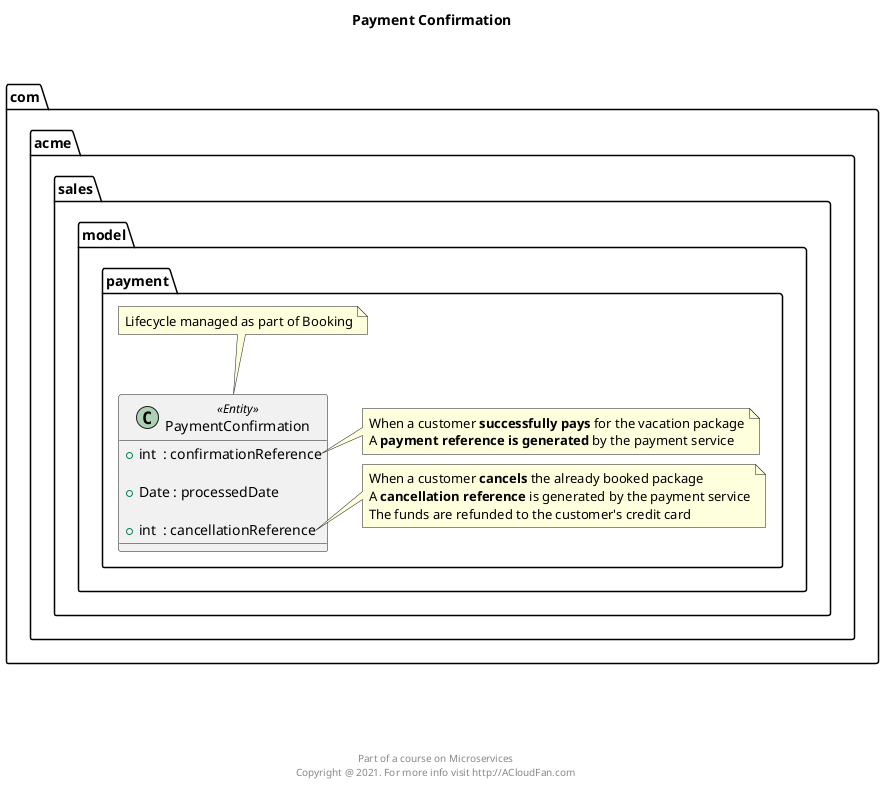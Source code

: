 @startuml

package com.acme.sales.model.payment {

    class PaymentConfirmation <<Entity>> {

        + int  : confirmationReference

        + Date : processedDate

        + int  : cancellationReference
    }
    note top of PaymentConfirmation : Lifecycle managed as part of Booking

    note right of PaymentConfirmation::"confirmationReference"
           When a customer <b>successfully pays</b> for the vacation package
           A <b>payment reference is generated</b> by the payment service
    end note

    note right of PaymentConfirmation::"cancellationReference"
           When a customer <b>cancels</b> the already booked package
           A <b>cancellation reference</b> is generated by the payment service
           The funds are refunded to the customer's credit card
    end note
}



title    Payment Confirmation  \n\n

footer \n\n\n\n\n\n Part of a course on Microservices \n Copyright @ 2021. For more info visit http://ACloudFan.com \n

@enduml
